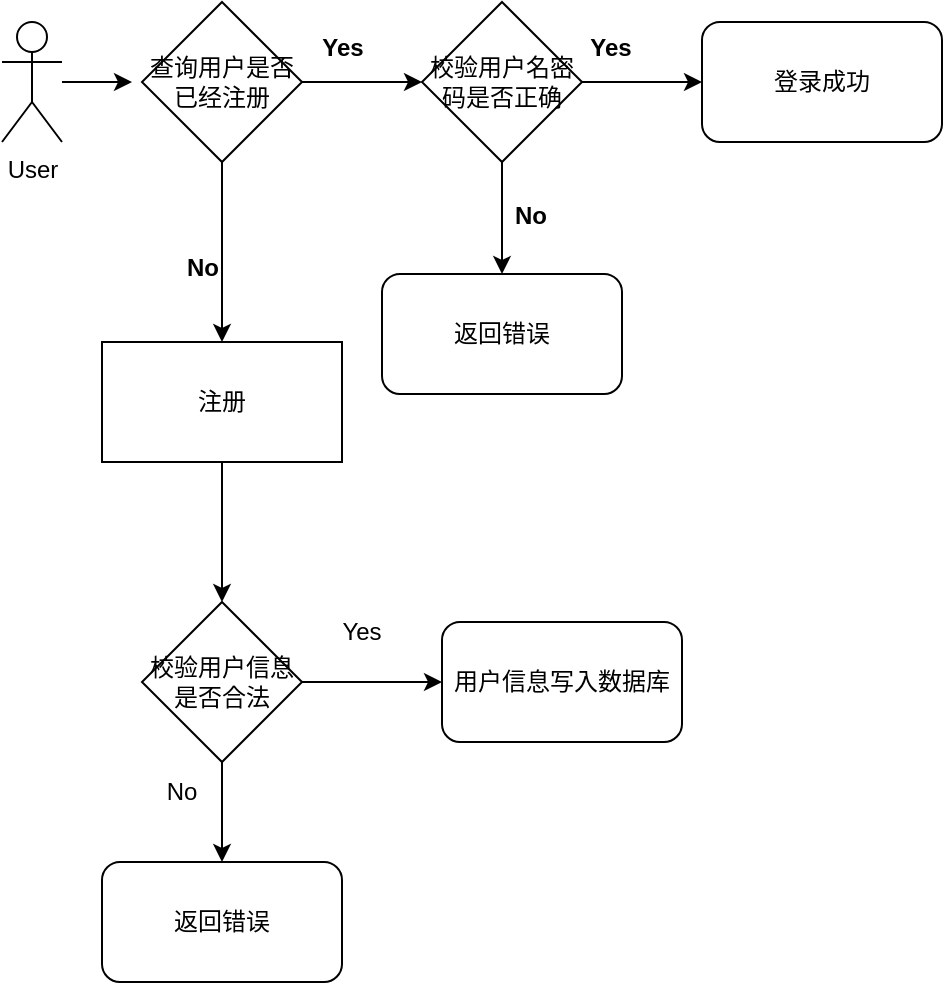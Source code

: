 <mxfile version="21.7.2" type="github">
  <diagram name="第 1 页" id="zHly4U6BZwJsEG-fBqaB">
    <mxGraphModel dx="1050" dy="638" grid="1" gridSize="10" guides="1" tooltips="1" connect="1" arrows="1" fold="1" page="1" pageScale="1" pageWidth="827" pageHeight="1169" math="0" shadow="0">
      <root>
        <mxCell id="0" />
        <mxCell id="1" parent="0" />
        <mxCell id="eyvtAYd_Q4TkW4jAgaAt-3" value="" style="edgeStyle=orthogonalEdgeStyle;rounded=0;orthogonalLoop=1;jettySize=auto;html=1;" edge="1" parent="1" source="eyvtAYd_Q4TkW4jAgaAt-1">
          <mxGeometry relative="1" as="geometry">
            <mxPoint x="175" y="270" as="targetPoint" />
          </mxGeometry>
        </mxCell>
        <mxCell id="eyvtAYd_Q4TkW4jAgaAt-1" value="User" style="shape=umlActor;verticalLabelPosition=bottom;verticalAlign=top;html=1;outlineConnect=0;" vertex="1" parent="1">
          <mxGeometry x="110" y="240" width="30" height="60" as="geometry" />
        </mxCell>
        <mxCell id="eyvtAYd_Q4TkW4jAgaAt-6" value="" style="edgeStyle=orthogonalEdgeStyle;rounded=0;orthogonalLoop=1;jettySize=auto;html=1;" edge="1" parent="1" source="eyvtAYd_Q4TkW4jAgaAt-4">
          <mxGeometry relative="1" as="geometry">
            <mxPoint x="320" y="270" as="targetPoint" />
          </mxGeometry>
        </mxCell>
        <mxCell id="eyvtAYd_Q4TkW4jAgaAt-8" value="" style="edgeStyle=orthogonalEdgeStyle;rounded=0;orthogonalLoop=1;jettySize=auto;html=1;" edge="1" parent="1" source="eyvtAYd_Q4TkW4jAgaAt-4" target="eyvtAYd_Q4TkW4jAgaAt-7">
          <mxGeometry relative="1" as="geometry" />
        </mxCell>
        <mxCell id="eyvtAYd_Q4TkW4jAgaAt-4" value="查询用户是否已经注册" style="rhombus;whiteSpace=wrap;html=1;" vertex="1" parent="1">
          <mxGeometry x="180" y="230" width="80" height="80" as="geometry" />
        </mxCell>
        <mxCell id="eyvtAYd_Q4TkW4jAgaAt-15" style="edgeStyle=orthogonalEdgeStyle;rounded=0;orthogonalLoop=1;jettySize=auto;html=1;entryX=0.5;entryY=0;entryDx=0;entryDy=0;entryPerimeter=0;" edge="1" parent="1" source="eyvtAYd_Q4TkW4jAgaAt-7">
          <mxGeometry relative="1" as="geometry">
            <mxPoint x="220" y="530" as="targetPoint" />
          </mxGeometry>
        </mxCell>
        <mxCell id="eyvtAYd_Q4TkW4jAgaAt-7" value="注册" style="whiteSpace=wrap;html=1;" vertex="1" parent="1">
          <mxGeometry x="160" y="400" width="120" height="60" as="geometry" />
        </mxCell>
        <mxCell id="eyvtAYd_Q4TkW4jAgaAt-9" value="Yes" style="text;align=center;fontStyle=1;verticalAlign=middle;spacingLeft=3;spacingRight=3;strokeColor=none;rotatable=0;points=[[0,0.5],[1,0.5]];portConstraint=eastwest;html=1;" vertex="1" parent="1">
          <mxGeometry x="240" y="240" width="80" height="26" as="geometry" />
        </mxCell>
        <mxCell id="eyvtAYd_Q4TkW4jAgaAt-12" value="No" style="text;align=center;fontStyle=1;verticalAlign=middle;spacingLeft=3;spacingRight=3;strokeColor=none;rotatable=0;points=[[0,0.5],[1,0.5]];portConstraint=eastwest;html=1;" vertex="1" parent="1">
          <mxGeometry x="334" y="324" width="80" height="26" as="geometry" />
        </mxCell>
        <mxCell id="eyvtAYd_Q4TkW4jAgaAt-19" style="edgeStyle=orthogonalEdgeStyle;rounded=0;orthogonalLoop=1;jettySize=auto;html=1;entryX=0.5;entryY=0;entryDx=0;entryDy=0;" edge="1" parent="1" source="eyvtAYd_Q4TkW4jAgaAt-17" target="eyvtAYd_Q4TkW4jAgaAt-18">
          <mxGeometry relative="1" as="geometry" />
        </mxCell>
        <mxCell id="eyvtAYd_Q4TkW4jAgaAt-22" style="edgeStyle=orthogonalEdgeStyle;rounded=0;orthogonalLoop=1;jettySize=auto;html=1;entryX=0;entryY=0.5;entryDx=0;entryDy=0;" edge="1" parent="1" source="eyvtAYd_Q4TkW4jAgaAt-17">
          <mxGeometry relative="1" as="geometry">
            <mxPoint x="330" y="570" as="targetPoint" />
          </mxGeometry>
        </mxCell>
        <mxCell id="eyvtAYd_Q4TkW4jAgaAt-17" value="校验用户信息是否合法" style="rhombus;whiteSpace=wrap;html=1;" vertex="1" parent="1">
          <mxGeometry x="180" y="530" width="80" height="80" as="geometry" />
        </mxCell>
        <mxCell id="eyvtAYd_Q4TkW4jAgaAt-18" value="返回错误" style="rounded=1;whiteSpace=wrap;html=1;" vertex="1" parent="1">
          <mxGeometry x="160" y="660" width="120" height="60" as="geometry" />
        </mxCell>
        <mxCell id="eyvtAYd_Q4TkW4jAgaAt-20" value="No" style="text;html=1;strokeColor=none;fillColor=none;align=center;verticalAlign=middle;whiteSpace=wrap;rounded=0;" vertex="1" parent="1">
          <mxGeometry x="170" y="610" width="60" height="30" as="geometry" />
        </mxCell>
        <mxCell id="eyvtAYd_Q4TkW4jAgaAt-23" value="Yes" style="text;html=1;strokeColor=none;fillColor=none;align=center;verticalAlign=middle;whiteSpace=wrap;rounded=0;" vertex="1" parent="1">
          <mxGeometry x="260" y="530" width="60" height="30" as="geometry" />
        </mxCell>
        <mxCell id="eyvtAYd_Q4TkW4jAgaAt-24" value="用户信息写入数据库" style="rounded=1;whiteSpace=wrap;html=1;" vertex="1" parent="1">
          <mxGeometry x="330" y="540" width="120" height="60" as="geometry" />
        </mxCell>
        <mxCell id="eyvtAYd_Q4TkW4jAgaAt-28" style="edgeStyle=orthogonalEdgeStyle;rounded=0;orthogonalLoop=1;jettySize=auto;html=1;exitX=1;exitY=0.5;exitDx=0;exitDy=0;entryX=0;entryY=0.5;entryDx=0;entryDy=0;" edge="1" parent="1" source="eyvtAYd_Q4TkW4jAgaAt-26" target="eyvtAYd_Q4TkW4jAgaAt-27">
          <mxGeometry relative="1" as="geometry" />
        </mxCell>
        <mxCell id="eyvtAYd_Q4TkW4jAgaAt-31" style="edgeStyle=orthogonalEdgeStyle;rounded=0;orthogonalLoop=1;jettySize=auto;html=1;exitX=0.5;exitY=1;exitDx=0;exitDy=0;entryX=0.5;entryY=0;entryDx=0;entryDy=0;" edge="1" parent="1" source="eyvtAYd_Q4TkW4jAgaAt-26" target="eyvtAYd_Q4TkW4jAgaAt-30">
          <mxGeometry relative="1" as="geometry" />
        </mxCell>
        <mxCell id="eyvtAYd_Q4TkW4jAgaAt-26" value="校验用户名密码是否正确" style="rhombus;whiteSpace=wrap;html=1;" vertex="1" parent="1">
          <mxGeometry x="320" y="230" width="80" height="80" as="geometry" />
        </mxCell>
        <mxCell id="eyvtAYd_Q4TkW4jAgaAt-27" value="登录成功" style="rounded=1;whiteSpace=wrap;html=1;" vertex="1" parent="1">
          <mxGeometry x="460" y="240" width="120" height="60" as="geometry" />
        </mxCell>
        <mxCell id="eyvtAYd_Q4TkW4jAgaAt-29" value="Yes" style="text;align=center;fontStyle=1;verticalAlign=middle;spacingLeft=3;spacingRight=3;strokeColor=none;rotatable=0;points=[[0,0.5],[1,0.5]];portConstraint=eastwest;html=1;" vertex="1" parent="1">
          <mxGeometry x="374" y="240" width="80" height="26" as="geometry" />
        </mxCell>
        <mxCell id="eyvtAYd_Q4TkW4jAgaAt-30" value="返回错误" style="rounded=1;whiteSpace=wrap;html=1;" vertex="1" parent="1">
          <mxGeometry x="300" y="366" width="120" height="60" as="geometry" />
        </mxCell>
        <mxCell id="eyvtAYd_Q4TkW4jAgaAt-32" value="No" style="text;align=center;fontStyle=1;verticalAlign=middle;spacingLeft=3;spacingRight=3;strokeColor=none;rotatable=0;points=[[0,0.5],[1,0.5]];portConstraint=eastwest;html=1;" vertex="1" parent="1">
          <mxGeometry x="170" y="350" width="80" height="26" as="geometry" />
        </mxCell>
      </root>
    </mxGraphModel>
  </diagram>
</mxfile>
